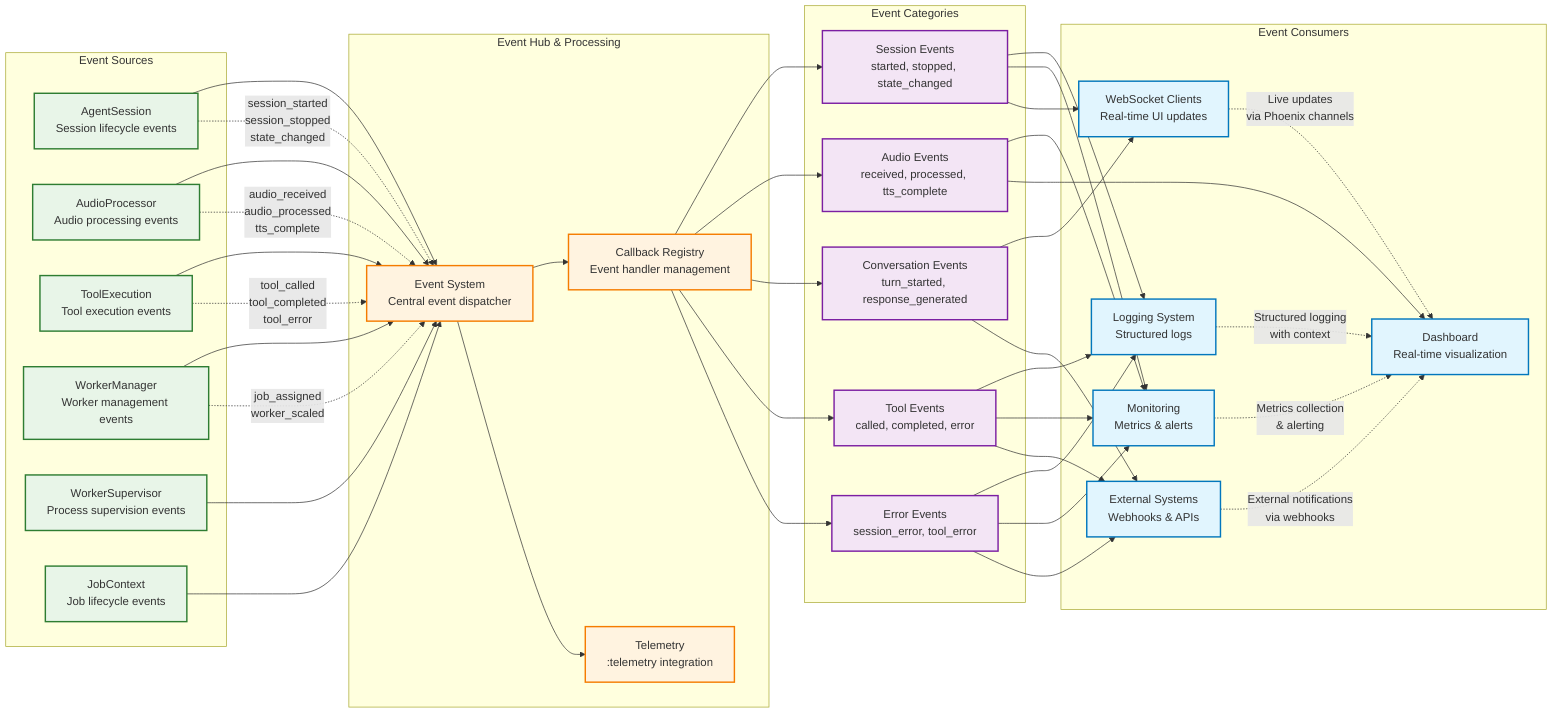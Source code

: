 graph LR
    subgraph "Event Sources"
        AS[AgentSession<br/>Session lifecycle events]
        AP[AudioProcessor<br/>Audio processing events]
        TF[ToolExecution<br/>Tool execution events]
        WM[WorkerManager<br/>Worker management events]
        WS[WorkerSupervisor<br/>Process supervision events]
        JC[JobContext<br/>Job lifecycle events]
    end

    subgraph "Event Hub & Processing"
        ES[Event System<br/>Central event dispatcher]
        CB[Callback Registry<br/>Event handler management]
        TEL[Telemetry<br/>:telemetry integration]
    end

    subgraph "Event Categories"
        direction TB
        SESS[Session Events<br/>started, stopped, state_changed]
        AUDIO[Audio Events<br/>received, processed, tts_complete]
        CONV[Conversation Events<br/>turn_started, response_generated]
        TOOL[Tool Events<br/>called, completed, error]
        ERR[Error Events<br/>session_error, tool_error]
    end

    subgraph "Event Consumers"
        direction TB
        LOG[Logging System<br/>Structured logs]
        MON[Monitoring<br/>Metrics & alerts]
        WEB[WebSocket Clients<br/>Real-time UI updates]
        EXT[External Systems<br/>Webhooks & APIs]
        DASH[Dashboard<br/>Real-time visualization]
    end

    %% Event source connections
    AS --> ES
    AP --> ES
    TF --> ES
    WM --> ES
    WS --> ES
    JC --> ES

    %% Event processing
    ES --> CB
    ES --> TEL
    CB --> SESS
    CB --> AUDIO
    CB --> CONV
    CB --> TOOL
    CB --> ERR

    %% Event consumption
    SESS --> LOG
    SESS --> MON
    SESS --> WEB

    AUDIO --> MON
    AUDIO --> DASH

    CONV --> WEB
    CONV --> EXT

    TOOL --> LOG
    TOOL --> MON
    TOOL --> EXT

    ERR --> LOG
    ERR --> MON
    ERR --> EXT

    %% Event flow annotations
    AS -.->|"session_started<br/>session_stopped<br/>state_changed"| ES
    AP -.->|"audio_received<br/>audio_processed<br/>tts_complete"| ES
    TF -.->|"tool_called<br/>tool_completed<br/>tool_error"| ES
    WM -.->|"job_assigned<br/>worker_scaled"| ES

    %% Consumer annotations
    LOG -.->|"Structured logging<br/>with context"| DASH
    MON -.->|"Metrics collection<br/>& alerting"| DASH
    WEB -.->|"Live updates<br/>via Phoenix channels"| DASH
    EXT -.->|"External notifications<br/>via webhooks"| DASH

    %% Styling
    classDef sources fill:#e8f5e8,stroke:#2e7d32,stroke-width:2px
    classDef hub fill:#fff3e0,stroke:#f57c00,stroke-width:2px
    classDef categories fill:#f3e5f5,stroke:#7b1fa2,stroke-width:2px
    classDef consumers fill:#e1f5fe,stroke:#0277bd,stroke-width:2px

    class AS,AP,TF,WM,WS,JC sources
    class ES,CB,TEL hub
    class SESS,AUDIO,CONV,TOOL,ERR categories
    class LOG,MON,WEB,EXT,DASH consumers